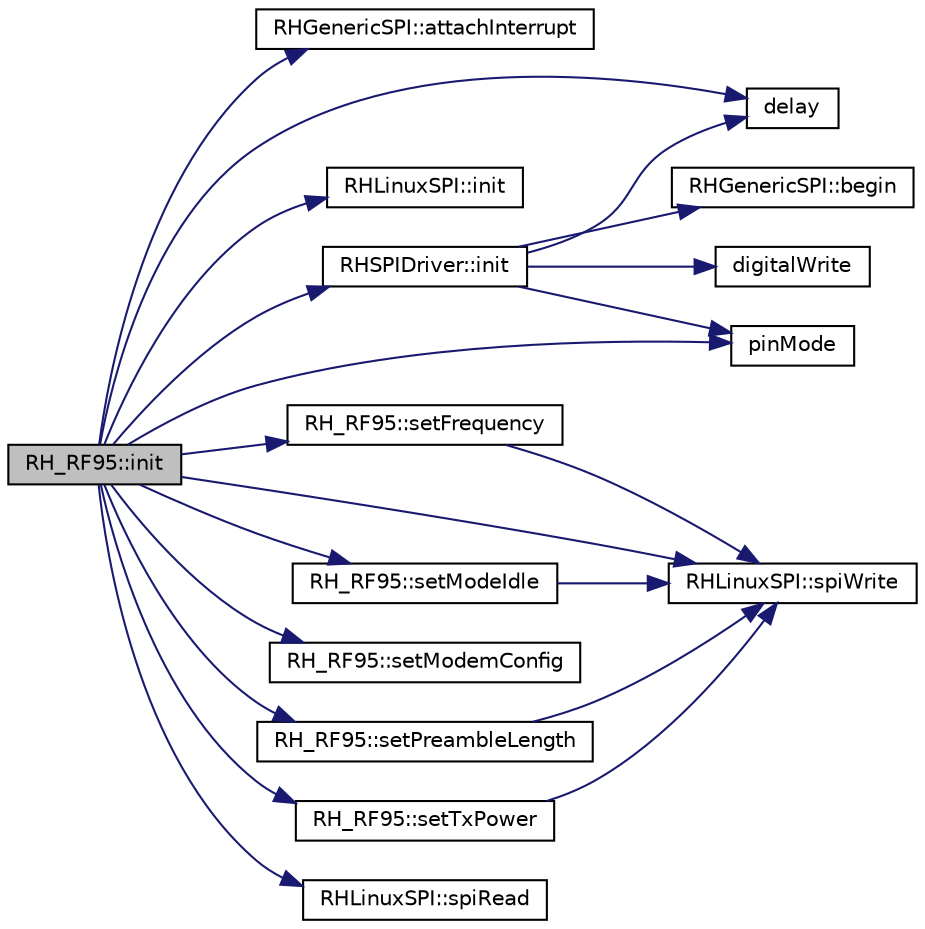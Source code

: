 digraph "RH_RF95::init"
{
 // LATEX_PDF_SIZE
  edge [fontname="Helvetica",fontsize="10",labelfontname="Helvetica",labelfontsize="10"];
  node [fontname="Helvetica",fontsize="10",shape=record];
  rankdir="LR";
  Node1 [label="RH_RF95::init",height=0.2,width=0.4,color="black", fillcolor="grey75", style="filled", fontcolor="black",tooltip=" "];
  Node1 -> Node2 [color="midnightblue",fontsize="10",style="solid",fontname="Helvetica"];
  Node2 [label="RHGenericSPI::attachInterrupt",height=0.2,width=0.4,color="black", fillcolor="white", style="filled",URL="$class_r_h_generic_s_p_i.html#ad790927c415639388bbe6a5fe99c4e13",tooltip=" "];
  Node1 -> Node3 [color="midnightblue",fontsize="10",style="solid",fontname="Helvetica"];
  Node3 [label="delay",height=0.2,width=0.4,color="black", fillcolor="white", style="filled",URL="$_ras_pi_8cpp.html#a6bc5f943544a887f8b23cadfb26a5e30",tooltip=" "];
  Node1 -> Node4 [color="midnightblue",fontsize="10",style="solid",fontname="Helvetica"];
  Node4 [label="RHLinuxSPI::init",height=0.2,width=0.4,color="black", fillcolor="white", style="filled",URL="$class_r_h_linux_s_p_i.html#a1e2e50062751c2ef8a267c31b1759317",tooltip=" "];
  Node1 -> Node5 [color="midnightblue",fontsize="10",style="solid",fontname="Helvetica"];
  Node5 [label="RHSPIDriver::init",height=0.2,width=0.4,color="black", fillcolor="white", style="filled",URL="$class_r_h_s_p_i_driver.html#a7ba5e6fc53e02ff8125218bc296b4557",tooltip=" "];
  Node5 -> Node6 [color="midnightblue",fontsize="10",style="solid",fontname="Helvetica"];
  Node6 [label="RHGenericSPI::begin",height=0.2,width=0.4,color="black", fillcolor="white", style="filled",URL="$class_r_h_generic_s_p_i.html#a6a3cda8ef2eb6230dbf7572c5fa6915e",tooltip=" "];
  Node5 -> Node3 [color="midnightblue",fontsize="10",style="solid",fontname="Helvetica"];
  Node5 -> Node7 [color="midnightblue",fontsize="10",style="solid",fontname="Helvetica"];
  Node7 [label="digitalWrite",height=0.2,width=0.4,color="black", fillcolor="white", style="filled",URL="$_ras_pi_8cpp.html#a21c224d04b05de3f68dce98958d02b7c",tooltip=" "];
  Node5 -> Node8 [color="midnightblue",fontsize="10",style="solid",fontname="Helvetica"];
  Node8 [label="pinMode",height=0.2,width=0.4,color="black", fillcolor="white", style="filled",URL="$_ras_pi_8cpp.html#a1875409d12eee562555bda94cad7f973",tooltip=" "];
  Node1 -> Node8 [color="midnightblue",fontsize="10",style="solid",fontname="Helvetica"];
  Node1 -> Node9 [color="midnightblue",fontsize="10",style="solid",fontname="Helvetica"];
  Node9 [label="RH_RF95::setFrequency",height=0.2,width=0.4,color="black", fillcolor="white", style="filled",URL="$class_r_h___r_f95.html#a854c2eaa2f3cf9583453ff09f15e1099",tooltip=" "];
  Node9 -> Node10 [color="midnightblue",fontsize="10",style="solid",fontname="Helvetica"];
  Node10 [label="RHLinuxSPI::spiWrite",height=0.2,width=0.4,color="black", fillcolor="white", style="filled",URL="$class_r_h_linux_s_p_i.html#a090235d967429bdf01b5a32132ef2d3e",tooltip=" "];
  Node1 -> Node11 [color="midnightblue",fontsize="10",style="solid",fontname="Helvetica"];
  Node11 [label="RH_RF95::setModeIdle",height=0.2,width=0.4,color="black", fillcolor="white", style="filled",URL="$class_r_h___r_f95.html#a44b9fd0c59274f5d0bfcc622757c2eeb",tooltip=" "];
  Node11 -> Node10 [color="midnightblue",fontsize="10",style="solid",fontname="Helvetica"];
  Node1 -> Node12 [color="midnightblue",fontsize="10",style="solid",fontname="Helvetica"];
  Node12 [label="RH_RF95::setModemConfig",height=0.2,width=0.4,color="black", fillcolor="white", style="filled",URL="$class_r_h___r_f95.html#af6f6131a36c2a0f84a5883a6ec7acfec",tooltip=" "];
  Node1 -> Node13 [color="midnightblue",fontsize="10",style="solid",fontname="Helvetica"];
  Node13 [label="RH_RF95::setPreambleLength",height=0.2,width=0.4,color="black", fillcolor="white", style="filled",URL="$class_r_h___r_f95.html#af0f16c9b450bdd13a421d282e58a09fb",tooltip=" "];
  Node13 -> Node10 [color="midnightblue",fontsize="10",style="solid",fontname="Helvetica"];
  Node1 -> Node14 [color="midnightblue",fontsize="10",style="solid",fontname="Helvetica"];
  Node14 [label="RH_RF95::setTxPower",height=0.2,width=0.4,color="black", fillcolor="white", style="filled",URL="$class_r_h___r_f95.html#a6fc99689fb5a657fa137dc372026bfdd",tooltip=" "];
  Node14 -> Node10 [color="midnightblue",fontsize="10",style="solid",fontname="Helvetica"];
  Node1 -> Node15 [color="midnightblue",fontsize="10",style="solid",fontname="Helvetica"];
  Node15 [label="RHLinuxSPI::spiRead",height=0.2,width=0.4,color="black", fillcolor="white", style="filled",URL="$class_r_h_linux_s_p_i.html#a108544d2b05b5898ae52fa131c002aa2",tooltip=" "];
  Node1 -> Node10 [color="midnightblue",fontsize="10",style="solid",fontname="Helvetica"];
}
